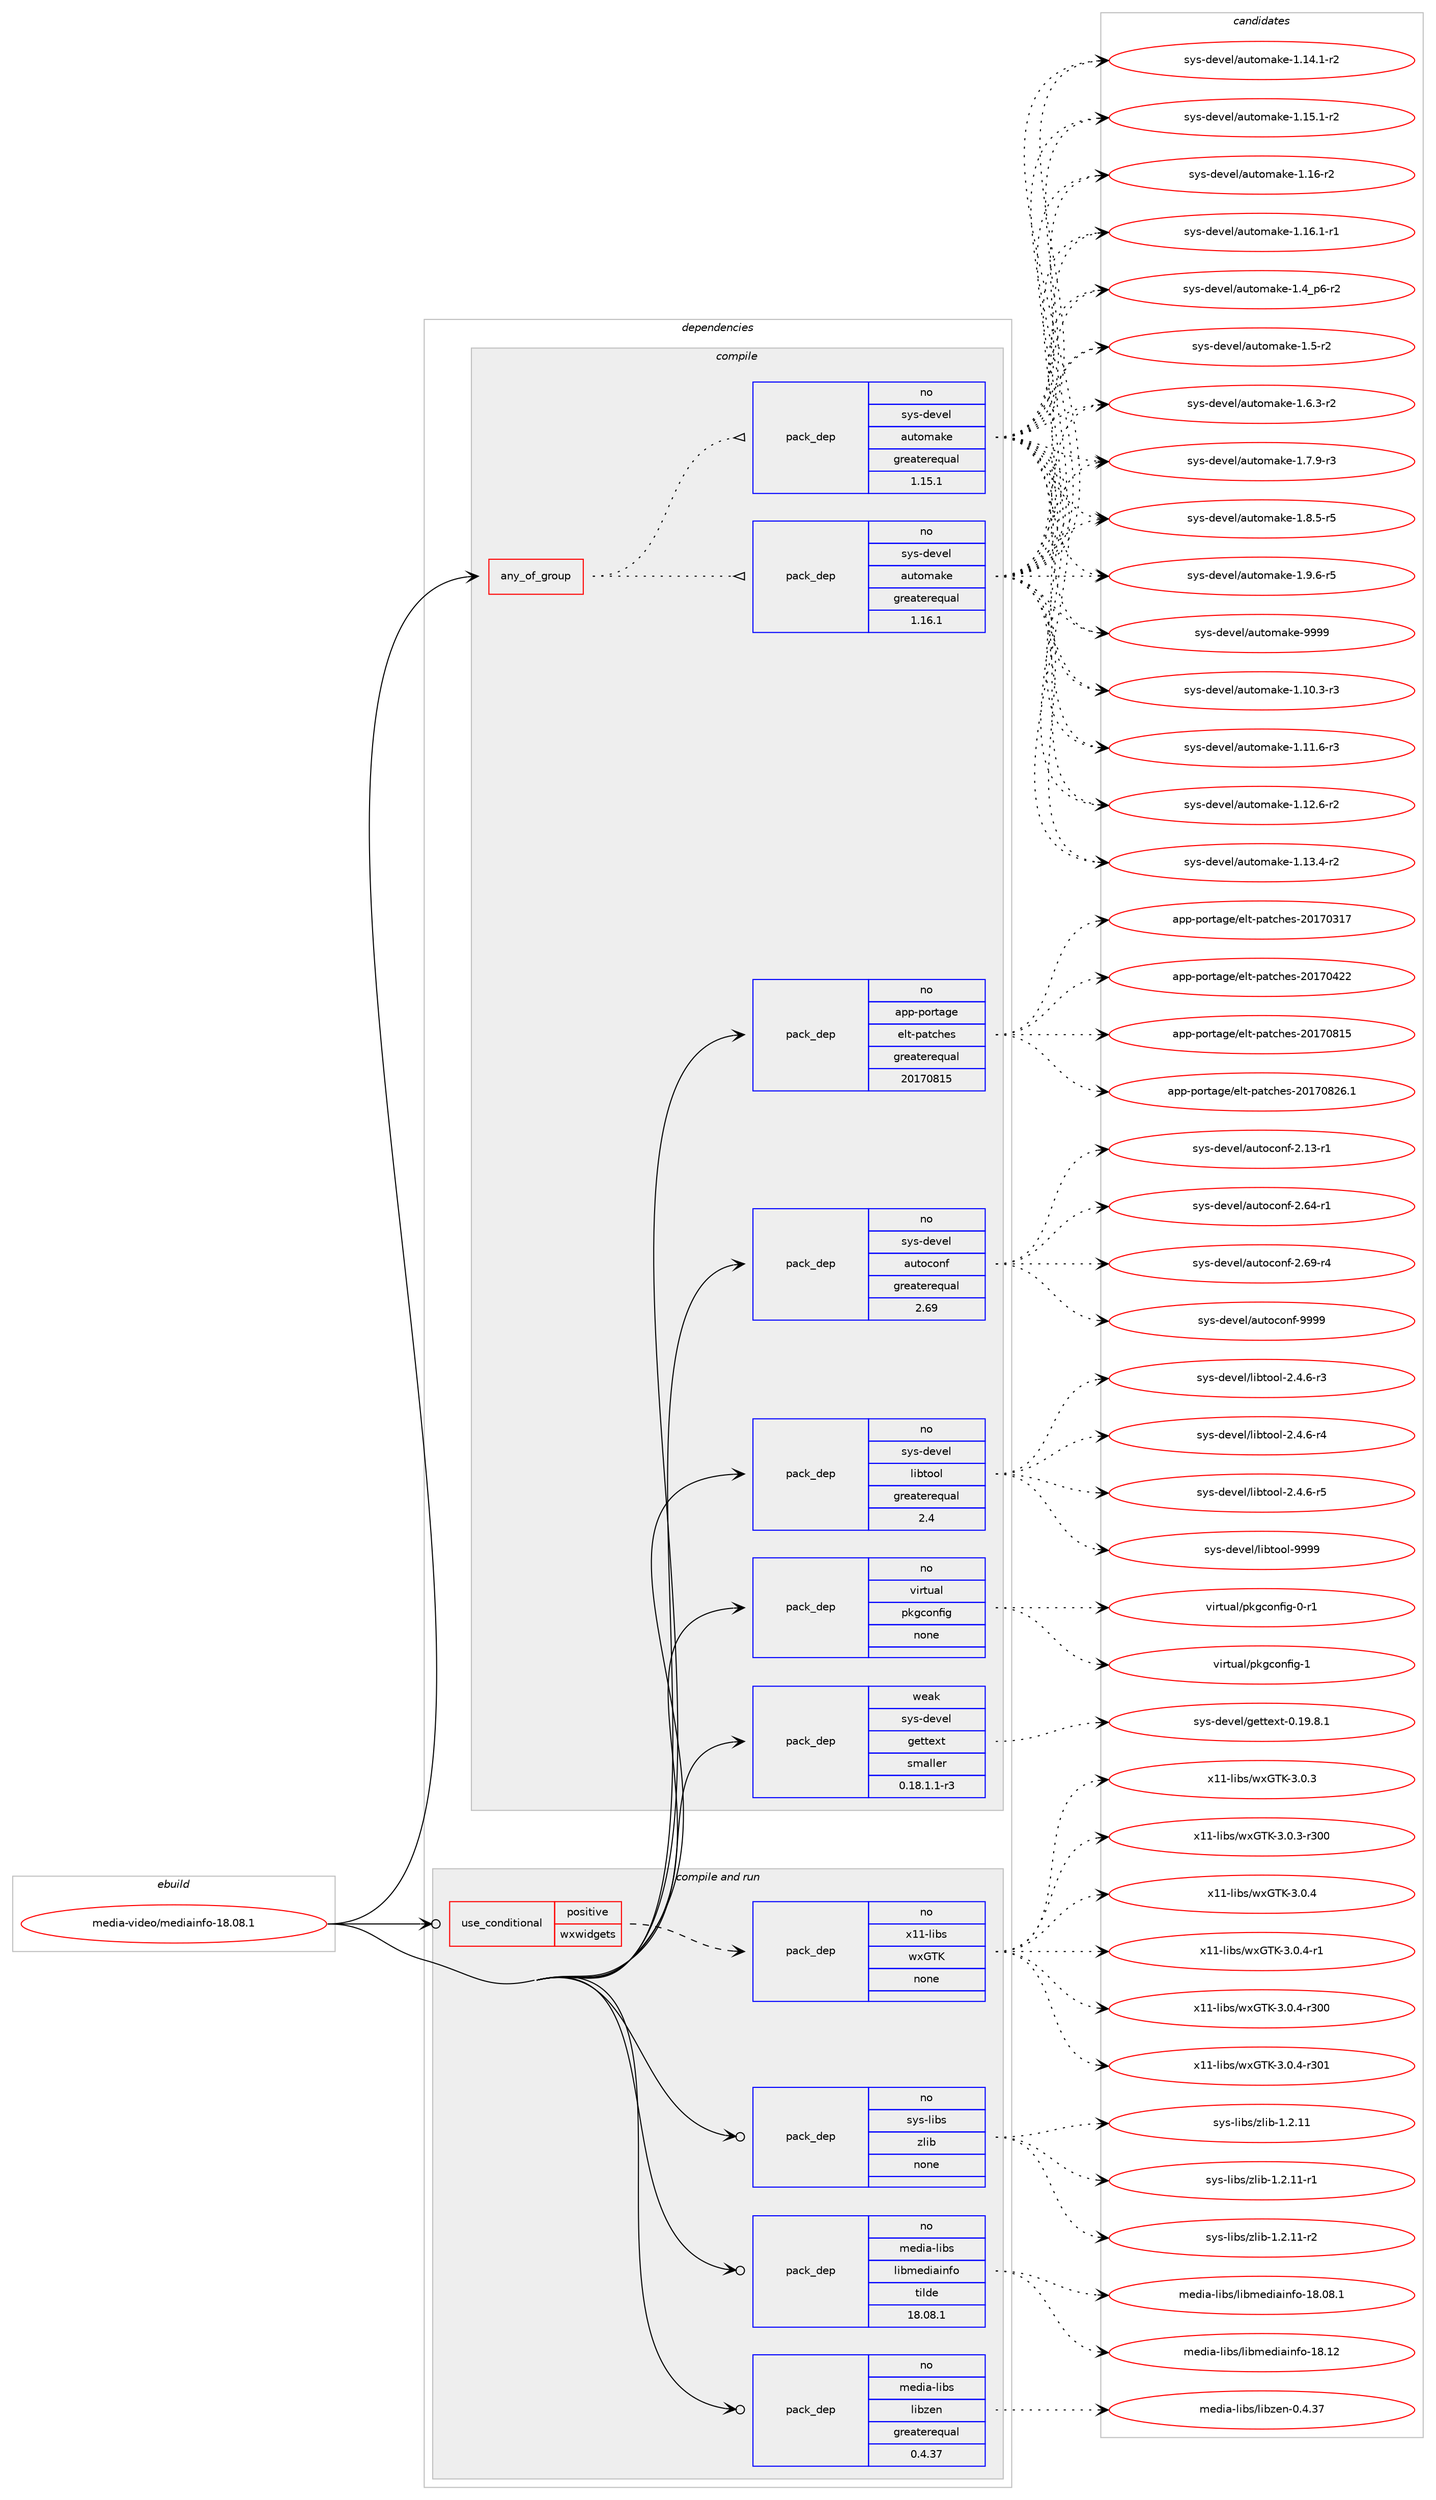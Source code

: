 digraph prolog {

# *************
# Graph options
# *************

newrank=true;
concentrate=true;
compound=true;
graph [rankdir=LR,fontname=Helvetica,fontsize=10,ranksep=1.5];#, ranksep=2.5, nodesep=0.2];
edge  [arrowhead=vee];
node  [fontname=Helvetica,fontsize=10];

# **********
# The ebuild
# **********

subgraph cluster_leftcol {
color=gray;
rank=same;
label=<<i>ebuild</i>>;
id [label="media-video/mediainfo-18.08.1", color=red, width=4, href="../media-video/mediainfo-18.08.1.svg"];
}

# ****************
# The dependencies
# ****************

subgraph cluster_midcol {
color=gray;
label=<<i>dependencies</i>>;
subgraph cluster_compile {
fillcolor="#eeeeee";
style=filled;
label=<<i>compile</i>>;
subgraph any25677 {
dependency1638288 [label=<<TABLE BORDER="0" CELLBORDER="1" CELLSPACING="0" CELLPADDING="4"><TR><TD CELLPADDING="10">any_of_group</TD></TR></TABLE>>, shape=none, color=red];subgraph pack1171396 {
dependency1638289 [label=<<TABLE BORDER="0" CELLBORDER="1" CELLSPACING="0" CELLPADDING="4" WIDTH="220"><TR><TD ROWSPAN="6" CELLPADDING="30">pack_dep</TD></TR><TR><TD WIDTH="110">no</TD></TR><TR><TD>sys-devel</TD></TR><TR><TD>automake</TD></TR><TR><TD>greaterequal</TD></TR><TR><TD>1.16.1</TD></TR></TABLE>>, shape=none, color=blue];
}
dependency1638288:e -> dependency1638289:w [weight=20,style="dotted",arrowhead="oinv"];
subgraph pack1171397 {
dependency1638290 [label=<<TABLE BORDER="0" CELLBORDER="1" CELLSPACING="0" CELLPADDING="4" WIDTH="220"><TR><TD ROWSPAN="6" CELLPADDING="30">pack_dep</TD></TR><TR><TD WIDTH="110">no</TD></TR><TR><TD>sys-devel</TD></TR><TR><TD>automake</TD></TR><TR><TD>greaterequal</TD></TR><TR><TD>1.15.1</TD></TR></TABLE>>, shape=none, color=blue];
}
dependency1638288:e -> dependency1638290:w [weight=20,style="dotted",arrowhead="oinv"];
}
id:e -> dependency1638288:w [weight=20,style="solid",arrowhead="vee"];
subgraph pack1171398 {
dependency1638291 [label=<<TABLE BORDER="0" CELLBORDER="1" CELLSPACING="0" CELLPADDING="4" WIDTH="220"><TR><TD ROWSPAN="6" CELLPADDING="30">pack_dep</TD></TR><TR><TD WIDTH="110">no</TD></TR><TR><TD>app-portage</TD></TR><TR><TD>elt-patches</TD></TR><TR><TD>greaterequal</TD></TR><TR><TD>20170815</TD></TR></TABLE>>, shape=none, color=blue];
}
id:e -> dependency1638291:w [weight=20,style="solid",arrowhead="vee"];
subgraph pack1171399 {
dependency1638292 [label=<<TABLE BORDER="0" CELLBORDER="1" CELLSPACING="0" CELLPADDING="4" WIDTH="220"><TR><TD ROWSPAN="6" CELLPADDING="30">pack_dep</TD></TR><TR><TD WIDTH="110">no</TD></TR><TR><TD>sys-devel</TD></TR><TR><TD>autoconf</TD></TR><TR><TD>greaterequal</TD></TR><TR><TD>2.69</TD></TR></TABLE>>, shape=none, color=blue];
}
id:e -> dependency1638292:w [weight=20,style="solid",arrowhead="vee"];
subgraph pack1171400 {
dependency1638293 [label=<<TABLE BORDER="0" CELLBORDER="1" CELLSPACING="0" CELLPADDING="4" WIDTH="220"><TR><TD ROWSPAN="6" CELLPADDING="30">pack_dep</TD></TR><TR><TD WIDTH="110">no</TD></TR><TR><TD>sys-devel</TD></TR><TR><TD>libtool</TD></TR><TR><TD>greaterequal</TD></TR><TR><TD>2.4</TD></TR></TABLE>>, shape=none, color=blue];
}
id:e -> dependency1638293:w [weight=20,style="solid",arrowhead="vee"];
subgraph pack1171401 {
dependency1638294 [label=<<TABLE BORDER="0" CELLBORDER="1" CELLSPACING="0" CELLPADDING="4" WIDTH="220"><TR><TD ROWSPAN="6" CELLPADDING="30">pack_dep</TD></TR><TR><TD WIDTH="110">no</TD></TR><TR><TD>virtual</TD></TR><TR><TD>pkgconfig</TD></TR><TR><TD>none</TD></TR><TR><TD></TD></TR></TABLE>>, shape=none, color=blue];
}
id:e -> dependency1638294:w [weight=20,style="solid",arrowhead="vee"];
subgraph pack1171402 {
dependency1638295 [label=<<TABLE BORDER="0" CELLBORDER="1" CELLSPACING="0" CELLPADDING="4" WIDTH="220"><TR><TD ROWSPAN="6" CELLPADDING="30">pack_dep</TD></TR><TR><TD WIDTH="110">weak</TD></TR><TR><TD>sys-devel</TD></TR><TR><TD>gettext</TD></TR><TR><TD>smaller</TD></TR><TR><TD>0.18.1.1-r3</TD></TR></TABLE>>, shape=none, color=blue];
}
id:e -> dependency1638295:w [weight=20,style="solid",arrowhead="vee"];
}
subgraph cluster_compileandrun {
fillcolor="#eeeeee";
style=filled;
label=<<i>compile and run</i>>;
subgraph cond440445 {
dependency1638296 [label=<<TABLE BORDER="0" CELLBORDER="1" CELLSPACING="0" CELLPADDING="4"><TR><TD ROWSPAN="3" CELLPADDING="10">use_conditional</TD></TR><TR><TD>positive</TD></TR><TR><TD>wxwidgets</TD></TR></TABLE>>, shape=none, color=red];
subgraph pack1171403 {
dependency1638297 [label=<<TABLE BORDER="0" CELLBORDER="1" CELLSPACING="0" CELLPADDING="4" WIDTH="220"><TR><TD ROWSPAN="6" CELLPADDING="30">pack_dep</TD></TR><TR><TD WIDTH="110">no</TD></TR><TR><TD>x11-libs</TD></TR><TR><TD>wxGTK</TD></TR><TR><TD>none</TD></TR><TR><TD></TD></TR></TABLE>>, shape=none, color=blue];
}
dependency1638296:e -> dependency1638297:w [weight=20,style="dashed",arrowhead="vee"];
}
id:e -> dependency1638296:w [weight=20,style="solid",arrowhead="odotvee"];
subgraph pack1171404 {
dependency1638298 [label=<<TABLE BORDER="0" CELLBORDER="1" CELLSPACING="0" CELLPADDING="4" WIDTH="220"><TR><TD ROWSPAN="6" CELLPADDING="30">pack_dep</TD></TR><TR><TD WIDTH="110">no</TD></TR><TR><TD>media-libs</TD></TR><TR><TD>libmediainfo</TD></TR><TR><TD>tilde</TD></TR><TR><TD>18.08.1</TD></TR></TABLE>>, shape=none, color=blue];
}
id:e -> dependency1638298:w [weight=20,style="solid",arrowhead="odotvee"];
subgraph pack1171405 {
dependency1638299 [label=<<TABLE BORDER="0" CELLBORDER="1" CELLSPACING="0" CELLPADDING="4" WIDTH="220"><TR><TD ROWSPAN="6" CELLPADDING="30">pack_dep</TD></TR><TR><TD WIDTH="110">no</TD></TR><TR><TD>media-libs</TD></TR><TR><TD>libzen</TD></TR><TR><TD>greaterequal</TD></TR><TR><TD>0.4.37</TD></TR></TABLE>>, shape=none, color=blue];
}
id:e -> dependency1638299:w [weight=20,style="solid",arrowhead="odotvee"];
subgraph pack1171406 {
dependency1638300 [label=<<TABLE BORDER="0" CELLBORDER="1" CELLSPACING="0" CELLPADDING="4" WIDTH="220"><TR><TD ROWSPAN="6" CELLPADDING="30">pack_dep</TD></TR><TR><TD WIDTH="110">no</TD></TR><TR><TD>sys-libs</TD></TR><TR><TD>zlib</TD></TR><TR><TD>none</TD></TR><TR><TD></TD></TR></TABLE>>, shape=none, color=blue];
}
id:e -> dependency1638300:w [weight=20,style="solid",arrowhead="odotvee"];
}
subgraph cluster_run {
fillcolor="#eeeeee";
style=filled;
label=<<i>run</i>>;
}
}

# **************
# The candidates
# **************

subgraph cluster_choices {
rank=same;
color=gray;
label=<<i>candidates</i>>;

subgraph choice1171396 {
color=black;
nodesep=1;
choice11512111545100101118101108479711711611110997107101454946494846514511451 [label="sys-devel/automake-1.10.3-r3", color=red, width=4,href="../sys-devel/automake-1.10.3-r3.svg"];
choice11512111545100101118101108479711711611110997107101454946494946544511451 [label="sys-devel/automake-1.11.6-r3", color=red, width=4,href="../sys-devel/automake-1.11.6-r3.svg"];
choice11512111545100101118101108479711711611110997107101454946495046544511450 [label="sys-devel/automake-1.12.6-r2", color=red, width=4,href="../sys-devel/automake-1.12.6-r2.svg"];
choice11512111545100101118101108479711711611110997107101454946495146524511450 [label="sys-devel/automake-1.13.4-r2", color=red, width=4,href="../sys-devel/automake-1.13.4-r2.svg"];
choice11512111545100101118101108479711711611110997107101454946495246494511450 [label="sys-devel/automake-1.14.1-r2", color=red, width=4,href="../sys-devel/automake-1.14.1-r2.svg"];
choice11512111545100101118101108479711711611110997107101454946495346494511450 [label="sys-devel/automake-1.15.1-r2", color=red, width=4,href="../sys-devel/automake-1.15.1-r2.svg"];
choice1151211154510010111810110847971171161111099710710145494649544511450 [label="sys-devel/automake-1.16-r2", color=red, width=4,href="../sys-devel/automake-1.16-r2.svg"];
choice11512111545100101118101108479711711611110997107101454946495446494511449 [label="sys-devel/automake-1.16.1-r1", color=red, width=4,href="../sys-devel/automake-1.16.1-r1.svg"];
choice115121115451001011181011084797117116111109971071014549465295112544511450 [label="sys-devel/automake-1.4_p6-r2", color=red, width=4,href="../sys-devel/automake-1.4_p6-r2.svg"];
choice11512111545100101118101108479711711611110997107101454946534511450 [label="sys-devel/automake-1.5-r2", color=red, width=4,href="../sys-devel/automake-1.5-r2.svg"];
choice115121115451001011181011084797117116111109971071014549465446514511450 [label="sys-devel/automake-1.6.3-r2", color=red, width=4,href="../sys-devel/automake-1.6.3-r2.svg"];
choice115121115451001011181011084797117116111109971071014549465546574511451 [label="sys-devel/automake-1.7.9-r3", color=red, width=4,href="../sys-devel/automake-1.7.9-r3.svg"];
choice115121115451001011181011084797117116111109971071014549465646534511453 [label="sys-devel/automake-1.8.5-r5", color=red, width=4,href="../sys-devel/automake-1.8.5-r5.svg"];
choice115121115451001011181011084797117116111109971071014549465746544511453 [label="sys-devel/automake-1.9.6-r5", color=red, width=4,href="../sys-devel/automake-1.9.6-r5.svg"];
choice115121115451001011181011084797117116111109971071014557575757 [label="sys-devel/automake-9999", color=red, width=4,href="../sys-devel/automake-9999.svg"];
dependency1638289:e -> choice11512111545100101118101108479711711611110997107101454946494846514511451:w [style=dotted,weight="100"];
dependency1638289:e -> choice11512111545100101118101108479711711611110997107101454946494946544511451:w [style=dotted,weight="100"];
dependency1638289:e -> choice11512111545100101118101108479711711611110997107101454946495046544511450:w [style=dotted,weight="100"];
dependency1638289:e -> choice11512111545100101118101108479711711611110997107101454946495146524511450:w [style=dotted,weight="100"];
dependency1638289:e -> choice11512111545100101118101108479711711611110997107101454946495246494511450:w [style=dotted,weight="100"];
dependency1638289:e -> choice11512111545100101118101108479711711611110997107101454946495346494511450:w [style=dotted,weight="100"];
dependency1638289:e -> choice1151211154510010111810110847971171161111099710710145494649544511450:w [style=dotted,weight="100"];
dependency1638289:e -> choice11512111545100101118101108479711711611110997107101454946495446494511449:w [style=dotted,weight="100"];
dependency1638289:e -> choice115121115451001011181011084797117116111109971071014549465295112544511450:w [style=dotted,weight="100"];
dependency1638289:e -> choice11512111545100101118101108479711711611110997107101454946534511450:w [style=dotted,weight="100"];
dependency1638289:e -> choice115121115451001011181011084797117116111109971071014549465446514511450:w [style=dotted,weight="100"];
dependency1638289:e -> choice115121115451001011181011084797117116111109971071014549465546574511451:w [style=dotted,weight="100"];
dependency1638289:e -> choice115121115451001011181011084797117116111109971071014549465646534511453:w [style=dotted,weight="100"];
dependency1638289:e -> choice115121115451001011181011084797117116111109971071014549465746544511453:w [style=dotted,weight="100"];
dependency1638289:e -> choice115121115451001011181011084797117116111109971071014557575757:w [style=dotted,weight="100"];
}
subgraph choice1171397 {
color=black;
nodesep=1;
choice11512111545100101118101108479711711611110997107101454946494846514511451 [label="sys-devel/automake-1.10.3-r3", color=red, width=4,href="../sys-devel/automake-1.10.3-r3.svg"];
choice11512111545100101118101108479711711611110997107101454946494946544511451 [label="sys-devel/automake-1.11.6-r3", color=red, width=4,href="../sys-devel/automake-1.11.6-r3.svg"];
choice11512111545100101118101108479711711611110997107101454946495046544511450 [label="sys-devel/automake-1.12.6-r2", color=red, width=4,href="../sys-devel/automake-1.12.6-r2.svg"];
choice11512111545100101118101108479711711611110997107101454946495146524511450 [label="sys-devel/automake-1.13.4-r2", color=red, width=4,href="../sys-devel/automake-1.13.4-r2.svg"];
choice11512111545100101118101108479711711611110997107101454946495246494511450 [label="sys-devel/automake-1.14.1-r2", color=red, width=4,href="../sys-devel/automake-1.14.1-r2.svg"];
choice11512111545100101118101108479711711611110997107101454946495346494511450 [label="sys-devel/automake-1.15.1-r2", color=red, width=4,href="../sys-devel/automake-1.15.1-r2.svg"];
choice1151211154510010111810110847971171161111099710710145494649544511450 [label="sys-devel/automake-1.16-r2", color=red, width=4,href="../sys-devel/automake-1.16-r2.svg"];
choice11512111545100101118101108479711711611110997107101454946495446494511449 [label="sys-devel/automake-1.16.1-r1", color=red, width=4,href="../sys-devel/automake-1.16.1-r1.svg"];
choice115121115451001011181011084797117116111109971071014549465295112544511450 [label="sys-devel/automake-1.4_p6-r2", color=red, width=4,href="../sys-devel/automake-1.4_p6-r2.svg"];
choice11512111545100101118101108479711711611110997107101454946534511450 [label="sys-devel/automake-1.5-r2", color=red, width=4,href="../sys-devel/automake-1.5-r2.svg"];
choice115121115451001011181011084797117116111109971071014549465446514511450 [label="sys-devel/automake-1.6.3-r2", color=red, width=4,href="../sys-devel/automake-1.6.3-r2.svg"];
choice115121115451001011181011084797117116111109971071014549465546574511451 [label="sys-devel/automake-1.7.9-r3", color=red, width=4,href="../sys-devel/automake-1.7.9-r3.svg"];
choice115121115451001011181011084797117116111109971071014549465646534511453 [label="sys-devel/automake-1.8.5-r5", color=red, width=4,href="../sys-devel/automake-1.8.5-r5.svg"];
choice115121115451001011181011084797117116111109971071014549465746544511453 [label="sys-devel/automake-1.9.6-r5", color=red, width=4,href="../sys-devel/automake-1.9.6-r5.svg"];
choice115121115451001011181011084797117116111109971071014557575757 [label="sys-devel/automake-9999", color=red, width=4,href="../sys-devel/automake-9999.svg"];
dependency1638290:e -> choice11512111545100101118101108479711711611110997107101454946494846514511451:w [style=dotted,weight="100"];
dependency1638290:e -> choice11512111545100101118101108479711711611110997107101454946494946544511451:w [style=dotted,weight="100"];
dependency1638290:e -> choice11512111545100101118101108479711711611110997107101454946495046544511450:w [style=dotted,weight="100"];
dependency1638290:e -> choice11512111545100101118101108479711711611110997107101454946495146524511450:w [style=dotted,weight="100"];
dependency1638290:e -> choice11512111545100101118101108479711711611110997107101454946495246494511450:w [style=dotted,weight="100"];
dependency1638290:e -> choice11512111545100101118101108479711711611110997107101454946495346494511450:w [style=dotted,weight="100"];
dependency1638290:e -> choice1151211154510010111810110847971171161111099710710145494649544511450:w [style=dotted,weight="100"];
dependency1638290:e -> choice11512111545100101118101108479711711611110997107101454946495446494511449:w [style=dotted,weight="100"];
dependency1638290:e -> choice115121115451001011181011084797117116111109971071014549465295112544511450:w [style=dotted,weight="100"];
dependency1638290:e -> choice11512111545100101118101108479711711611110997107101454946534511450:w [style=dotted,weight="100"];
dependency1638290:e -> choice115121115451001011181011084797117116111109971071014549465446514511450:w [style=dotted,weight="100"];
dependency1638290:e -> choice115121115451001011181011084797117116111109971071014549465546574511451:w [style=dotted,weight="100"];
dependency1638290:e -> choice115121115451001011181011084797117116111109971071014549465646534511453:w [style=dotted,weight="100"];
dependency1638290:e -> choice115121115451001011181011084797117116111109971071014549465746544511453:w [style=dotted,weight="100"];
dependency1638290:e -> choice115121115451001011181011084797117116111109971071014557575757:w [style=dotted,weight="100"];
}
subgraph choice1171398 {
color=black;
nodesep=1;
choice97112112451121111141169710310147101108116451129711699104101115455048495548514955 [label="app-portage/elt-patches-20170317", color=red, width=4,href="../app-portage/elt-patches-20170317.svg"];
choice97112112451121111141169710310147101108116451129711699104101115455048495548525050 [label="app-portage/elt-patches-20170422", color=red, width=4,href="../app-portage/elt-patches-20170422.svg"];
choice97112112451121111141169710310147101108116451129711699104101115455048495548564953 [label="app-portage/elt-patches-20170815", color=red, width=4,href="../app-portage/elt-patches-20170815.svg"];
choice971121124511211111411697103101471011081164511297116991041011154550484955485650544649 [label="app-portage/elt-patches-20170826.1", color=red, width=4,href="../app-portage/elt-patches-20170826.1.svg"];
dependency1638291:e -> choice97112112451121111141169710310147101108116451129711699104101115455048495548514955:w [style=dotted,weight="100"];
dependency1638291:e -> choice97112112451121111141169710310147101108116451129711699104101115455048495548525050:w [style=dotted,weight="100"];
dependency1638291:e -> choice97112112451121111141169710310147101108116451129711699104101115455048495548564953:w [style=dotted,weight="100"];
dependency1638291:e -> choice971121124511211111411697103101471011081164511297116991041011154550484955485650544649:w [style=dotted,weight="100"];
}
subgraph choice1171399 {
color=black;
nodesep=1;
choice1151211154510010111810110847971171161119911111010245504649514511449 [label="sys-devel/autoconf-2.13-r1", color=red, width=4,href="../sys-devel/autoconf-2.13-r1.svg"];
choice1151211154510010111810110847971171161119911111010245504654524511449 [label="sys-devel/autoconf-2.64-r1", color=red, width=4,href="../sys-devel/autoconf-2.64-r1.svg"];
choice1151211154510010111810110847971171161119911111010245504654574511452 [label="sys-devel/autoconf-2.69-r4", color=red, width=4,href="../sys-devel/autoconf-2.69-r4.svg"];
choice115121115451001011181011084797117116111991111101024557575757 [label="sys-devel/autoconf-9999", color=red, width=4,href="../sys-devel/autoconf-9999.svg"];
dependency1638292:e -> choice1151211154510010111810110847971171161119911111010245504649514511449:w [style=dotted,weight="100"];
dependency1638292:e -> choice1151211154510010111810110847971171161119911111010245504654524511449:w [style=dotted,weight="100"];
dependency1638292:e -> choice1151211154510010111810110847971171161119911111010245504654574511452:w [style=dotted,weight="100"];
dependency1638292:e -> choice115121115451001011181011084797117116111991111101024557575757:w [style=dotted,weight="100"];
}
subgraph choice1171400 {
color=black;
nodesep=1;
choice1151211154510010111810110847108105981161111111084550465246544511451 [label="sys-devel/libtool-2.4.6-r3", color=red, width=4,href="../sys-devel/libtool-2.4.6-r3.svg"];
choice1151211154510010111810110847108105981161111111084550465246544511452 [label="sys-devel/libtool-2.4.6-r4", color=red, width=4,href="../sys-devel/libtool-2.4.6-r4.svg"];
choice1151211154510010111810110847108105981161111111084550465246544511453 [label="sys-devel/libtool-2.4.6-r5", color=red, width=4,href="../sys-devel/libtool-2.4.6-r5.svg"];
choice1151211154510010111810110847108105981161111111084557575757 [label="sys-devel/libtool-9999", color=red, width=4,href="../sys-devel/libtool-9999.svg"];
dependency1638293:e -> choice1151211154510010111810110847108105981161111111084550465246544511451:w [style=dotted,weight="100"];
dependency1638293:e -> choice1151211154510010111810110847108105981161111111084550465246544511452:w [style=dotted,weight="100"];
dependency1638293:e -> choice1151211154510010111810110847108105981161111111084550465246544511453:w [style=dotted,weight="100"];
dependency1638293:e -> choice1151211154510010111810110847108105981161111111084557575757:w [style=dotted,weight="100"];
}
subgraph choice1171401 {
color=black;
nodesep=1;
choice11810511411611797108471121071039911111010210510345484511449 [label="virtual/pkgconfig-0-r1", color=red, width=4,href="../virtual/pkgconfig-0-r1.svg"];
choice1181051141161179710847112107103991111101021051034549 [label="virtual/pkgconfig-1", color=red, width=4,href="../virtual/pkgconfig-1.svg"];
dependency1638294:e -> choice11810511411611797108471121071039911111010210510345484511449:w [style=dotted,weight="100"];
dependency1638294:e -> choice1181051141161179710847112107103991111101021051034549:w [style=dotted,weight="100"];
}
subgraph choice1171402 {
color=black;
nodesep=1;
choice1151211154510010111810110847103101116116101120116454846495746564649 [label="sys-devel/gettext-0.19.8.1", color=red, width=4,href="../sys-devel/gettext-0.19.8.1.svg"];
dependency1638295:e -> choice1151211154510010111810110847103101116116101120116454846495746564649:w [style=dotted,weight="100"];
}
subgraph choice1171403 {
color=black;
nodesep=1;
choice1204949451081059811547119120718475455146484651 [label="x11-libs/wxGTK-3.0.3", color=red, width=4,href="../x11-libs/wxGTK-3.0.3.svg"];
choice120494945108105981154711912071847545514648465145114514848 [label="x11-libs/wxGTK-3.0.3-r300", color=red, width=4,href="../x11-libs/wxGTK-3.0.3-r300.svg"];
choice1204949451081059811547119120718475455146484652 [label="x11-libs/wxGTK-3.0.4", color=red, width=4,href="../x11-libs/wxGTK-3.0.4.svg"];
choice12049494510810598115471191207184754551464846524511449 [label="x11-libs/wxGTK-3.0.4-r1", color=red, width=4,href="../x11-libs/wxGTK-3.0.4-r1.svg"];
choice120494945108105981154711912071847545514648465245114514848 [label="x11-libs/wxGTK-3.0.4-r300", color=red, width=4,href="../x11-libs/wxGTK-3.0.4-r300.svg"];
choice120494945108105981154711912071847545514648465245114514849 [label="x11-libs/wxGTK-3.0.4-r301", color=red, width=4,href="../x11-libs/wxGTK-3.0.4-r301.svg"];
dependency1638297:e -> choice1204949451081059811547119120718475455146484651:w [style=dotted,weight="100"];
dependency1638297:e -> choice120494945108105981154711912071847545514648465145114514848:w [style=dotted,weight="100"];
dependency1638297:e -> choice1204949451081059811547119120718475455146484652:w [style=dotted,weight="100"];
dependency1638297:e -> choice12049494510810598115471191207184754551464846524511449:w [style=dotted,weight="100"];
dependency1638297:e -> choice120494945108105981154711912071847545514648465245114514848:w [style=dotted,weight="100"];
dependency1638297:e -> choice120494945108105981154711912071847545514648465245114514849:w [style=dotted,weight="100"];
}
subgraph choice1171404 {
color=black;
nodesep=1;
choice1091011001059745108105981154710810598109101100105971051101021114549564648564649 [label="media-libs/libmediainfo-18.08.1", color=red, width=4,href="../media-libs/libmediainfo-18.08.1.svg"];
choice109101100105974510810598115471081059810910110010597105110102111454956464950 [label="media-libs/libmediainfo-18.12", color=red, width=4,href="../media-libs/libmediainfo-18.12.svg"];
dependency1638298:e -> choice1091011001059745108105981154710810598109101100105971051101021114549564648564649:w [style=dotted,weight="100"];
dependency1638298:e -> choice109101100105974510810598115471081059810910110010597105110102111454956464950:w [style=dotted,weight="100"];
}
subgraph choice1171405 {
color=black;
nodesep=1;
choice109101100105974510810598115471081059812210111045484652465155 [label="media-libs/libzen-0.4.37", color=red, width=4,href="../media-libs/libzen-0.4.37.svg"];
dependency1638299:e -> choice109101100105974510810598115471081059812210111045484652465155:w [style=dotted,weight="100"];
}
subgraph choice1171406 {
color=black;
nodesep=1;
choice1151211154510810598115471221081059845494650464949 [label="sys-libs/zlib-1.2.11", color=red, width=4,href="../sys-libs/zlib-1.2.11.svg"];
choice11512111545108105981154712210810598454946504649494511449 [label="sys-libs/zlib-1.2.11-r1", color=red, width=4,href="../sys-libs/zlib-1.2.11-r1.svg"];
choice11512111545108105981154712210810598454946504649494511450 [label="sys-libs/zlib-1.2.11-r2", color=red, width=4,href="../sys-libs/zlib-1.2.11-r2.svg"];
dependency1638300:e -> choice1151211154510810598115471221081059845494650464949:w [style=dotted,weight="100"];
dependency1638300:e -> choice11512111545108105981154712210810598454946504649494511449:w [style=dotted,weight="100"];
dependency1638300:e -> choice11512111545108105981154712210810598454946504649494511450:w [style=dotted,weight="100"];
}
}

}
